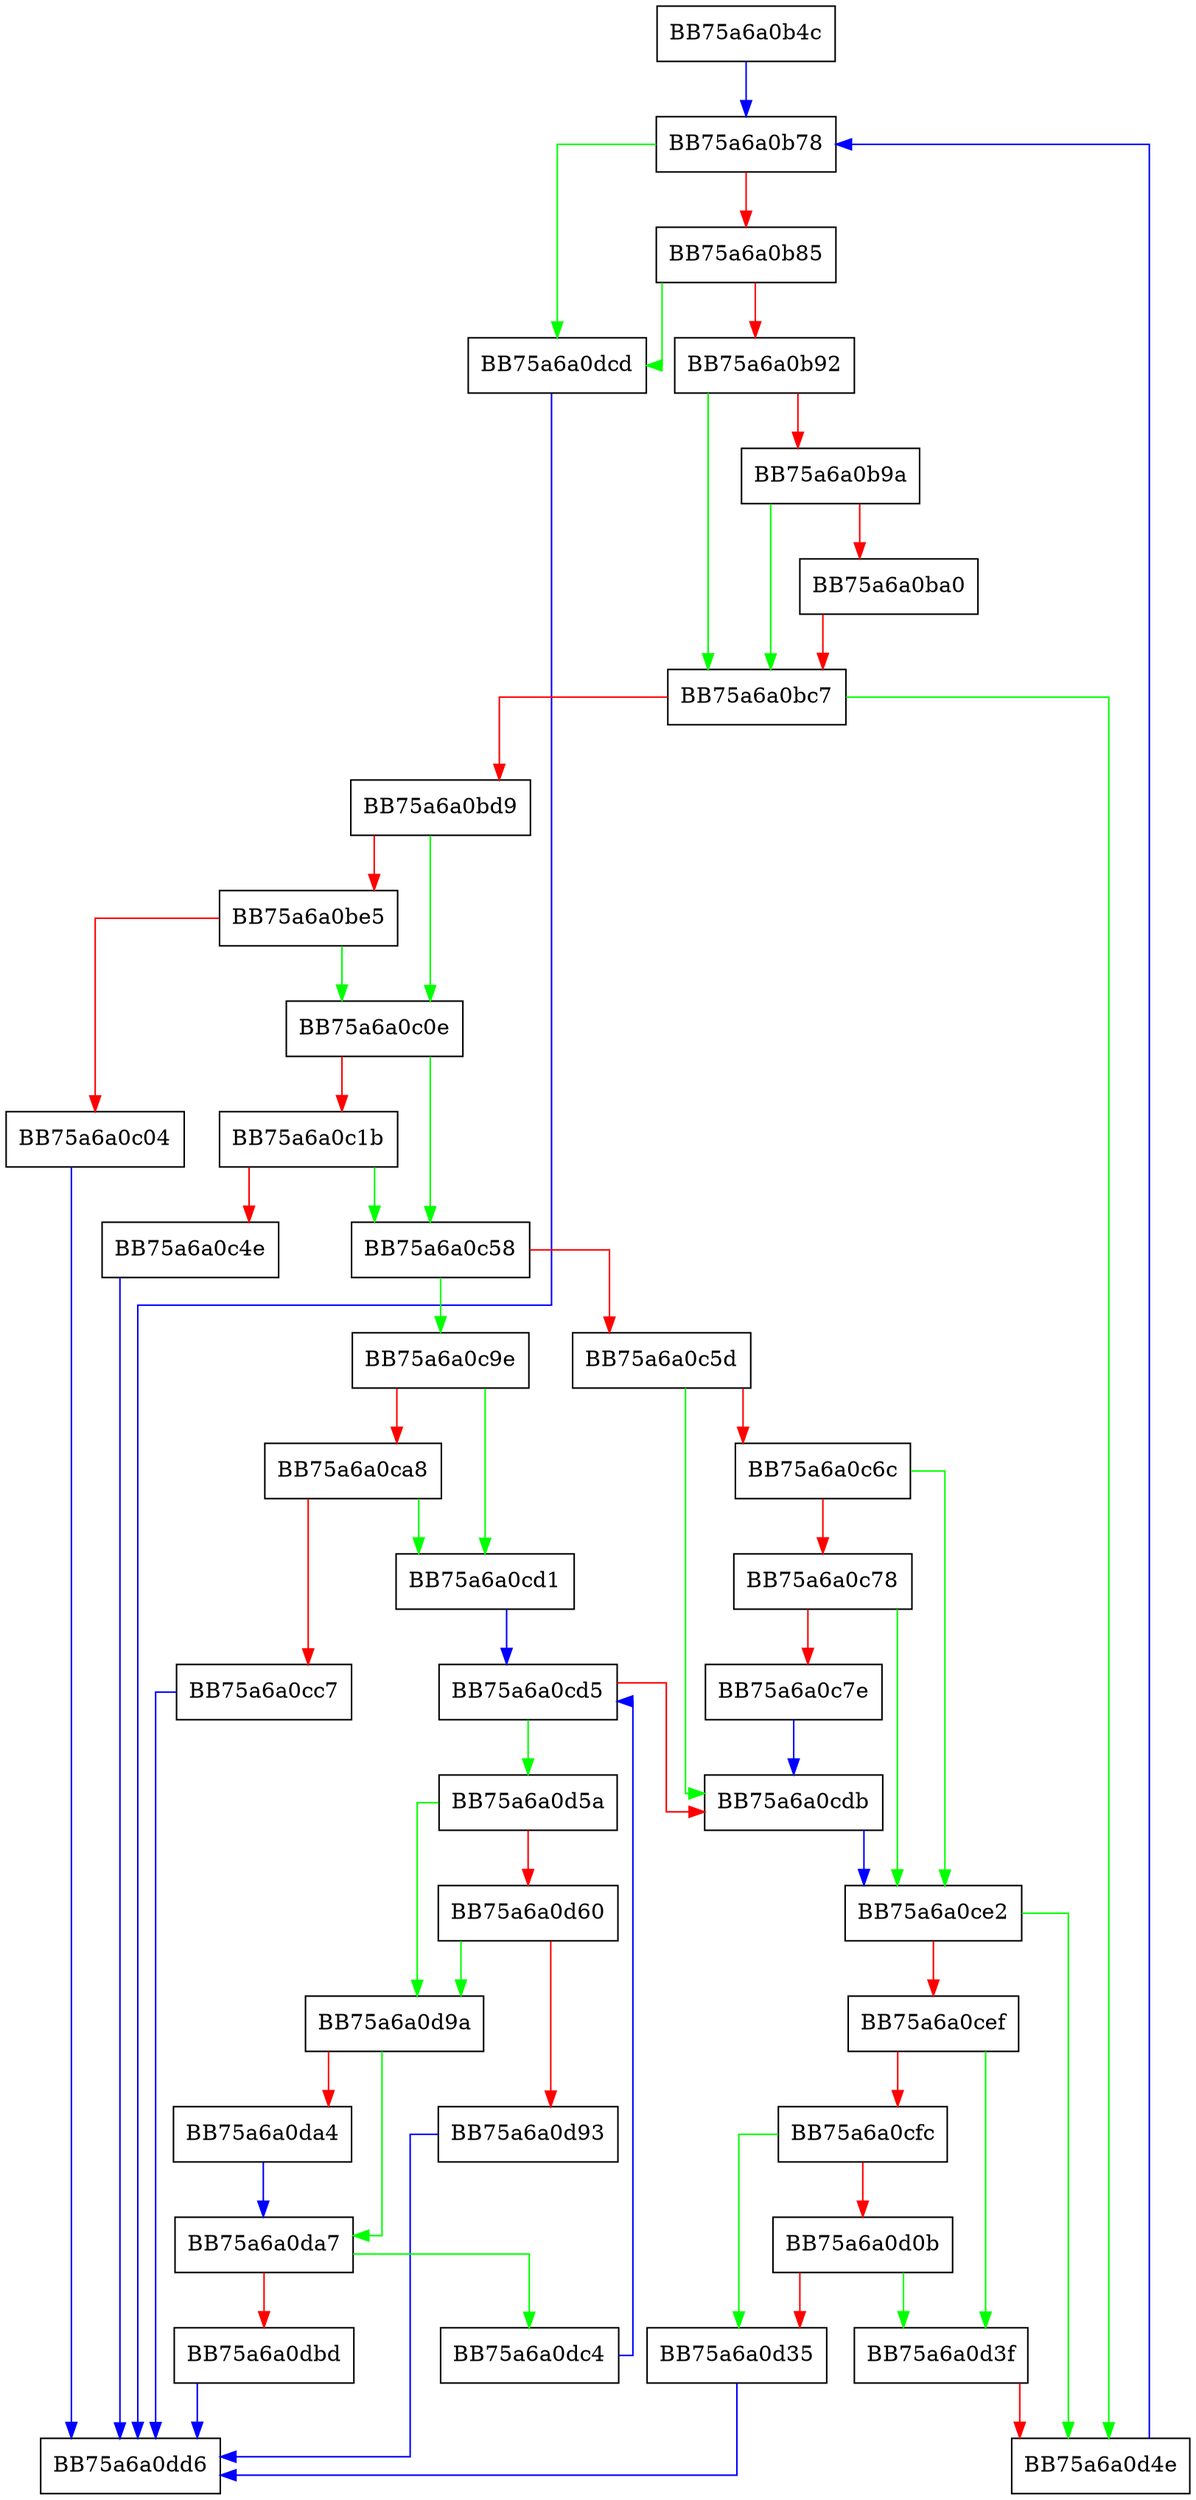 digraph createAllScriptsVFO {
  node [shape="box"];
  graph [splines=ortho];
  BB75a6a0b4c -> BB75a6a0b78 [color="blue"];
  BB75a6a0b78 -> BB75a6a0dcd [color="green"];
  BB75a6a0b78 -> BB75a6a0b85 [color="red"];
  BB75a6a0b85 -> BB75a6a0dcd [color="green"];
  BB75a6a0b85 -> BB75a6a0b92 [color="red"];
  BB75a6a0b92 -> BB75a6a0bc7 [color="green"];
  BB75a6a0b92 -> BB75a6a0b9a [color="red"];
  BB75a6a0b9a -> BB75a6a0bc7 [color="green"];
  BB75a6a0b9a -> BB75a6a0ba0 [color="red"];
  BB75a6a0ba0 -> BB75a6a0bc7 [color="red"];
  BB75a6a0bc7 -> BB75a6a0d4e [color="green"];
  BB75a6a0bc7 -> BB75a6a0bd9 [color="red"];
  BB75a6a0bd9 -> BB75a6a0c0e [color="green"];
  BB75a6a0bd9 -> BB75a6a0be5 [color="red"];
  BB75a6a0be5 -> BB75a6a0c0e [color="green"];
  BB75a6a0be5 -> BB75a6a0c04 [color="red"];
  BB75a6a0c04 -> BB75a6a0dd6 [color="blue"];
  BB75a6a0c0e -> BB75a6a0c58 [color="green"];
  BB75a6a0c0e -> BB75a6a0c1b [color="red"];
  BB75a6a0c1b -> BB75a6a0c58 [color="green"];
  BB75a6a0c1b -> BB75a6a0c4e [color="red"];
  BB75a6a0c4e -> BB75a6a0dd6 [color="blue"];
  BB75a6a0c58 -> BB75a6a0c9e [color="green"];
  BB75a6a0c58 -> BB75a6a0c5d [color="red"];
  BB75a6a0c5d -> BB75a6a0cdb [color="green"];
  BB75a6a0c5d -> BB75a6a0c6c [color="red"];
  BB75a6a0c6c -> BB75a6a0ce2 [color="green"];
  BB75a6a0c6c -> BB75a6a0c78 [color="red"];
  BB75a6a0c78 -> BB75a6a0ce2 [color="green"];
  BB75a6a0c78 -> BB75a6a0c7e [color="red"];
  BB75a6a0c7e -> BB75a6a0cdb [color="blue"];
  BB75a6a0c9e -> BB75a6a0cd1 [color="green"];
  BB75a6a0c9e -> BB75a6a0ca8 [color="red"];
  BB75a6a0ca8 -> BB75a6a0cd1 [color="green"];
  BB75a6a0ca8 -> BB75a6a0cc7 [color="red"];
  BB75a6a0cc7 -> BB75a6a0dd6 [color="blue"];
  BB75a6a0cd1 -> BB75a6a0cd5 [color="blue"];
  BB75a6a0cd5 -> BB75a6a0d5a [color="green"];
  BB75a6a0cd5 -> BB75a6a0cdb [color="red"];
  BB75a6a0cdb -> BB75a6a0ce2 [color="blue"];
  BB75a6a0ce2 -> BB75a6a0d4e [color="green"];
  BB75a6a0ce2 -> BB75a6a0cef [color="red"];
  BB75a6a0cef -> BB75a6a0d3f [color="green"];
  BB75a6a0cef -> BB75a6a0cfc [color="red"];
  BB75a6a0cfc -> BB75a6a0d35 [color="green"];
  BB75a6a0cfc -> BB75a6a0d0b [color="red"];
  BB75a6a0d0b -> BB75a6a0d3f [color="green"];
  BB75a6a0d0b -> BB75a6a0d35 [color="red"];
  BB75a6a0d35 -> BB75a6a0dd6 [color="blue"];
  BB75a6a0d3f -> BB75a6a0d4e [color="red"];
  BB75a6a0d4e -> BB75a6a0b78 [color="blue"];
  BB75a6a0d5a -> BB75a6a0d9a [color="green"];
  BB75a6a0d5a -> BB75a6a0d60 [color="red"];
  BB75a6a0d60 -> BB75a6a0d9a [color="green"];
  BB75a6a0d60 -> BB75a6a0d93 [color="red"];
  BB75a6a0d93 -> BB75a6a0dd6 [color="blue"];
  BB75a6a0d9a -> BB75a6a0da7 [color="green"];
  BB75a6a0d9a -> BB75a6a0da4 [color="red"];
  BB75a6a0da4 -> BB75a6a0da7 [color="blue"];
  BB75a6a0da7 -> BB75a6a0dc4 [color="green"];
  BB75a6a0da7 -> BB75a6a0dbd [color="red"];
  BB75a6a0dbd -> BB75a6a0dd6 [color="blue"];
  BB75a6a0dc4 -> BB75a6a0cd5 [color="blue"];
  BB75a6a0dcd -> BB75a6a0dd6 [color="blue"];
}